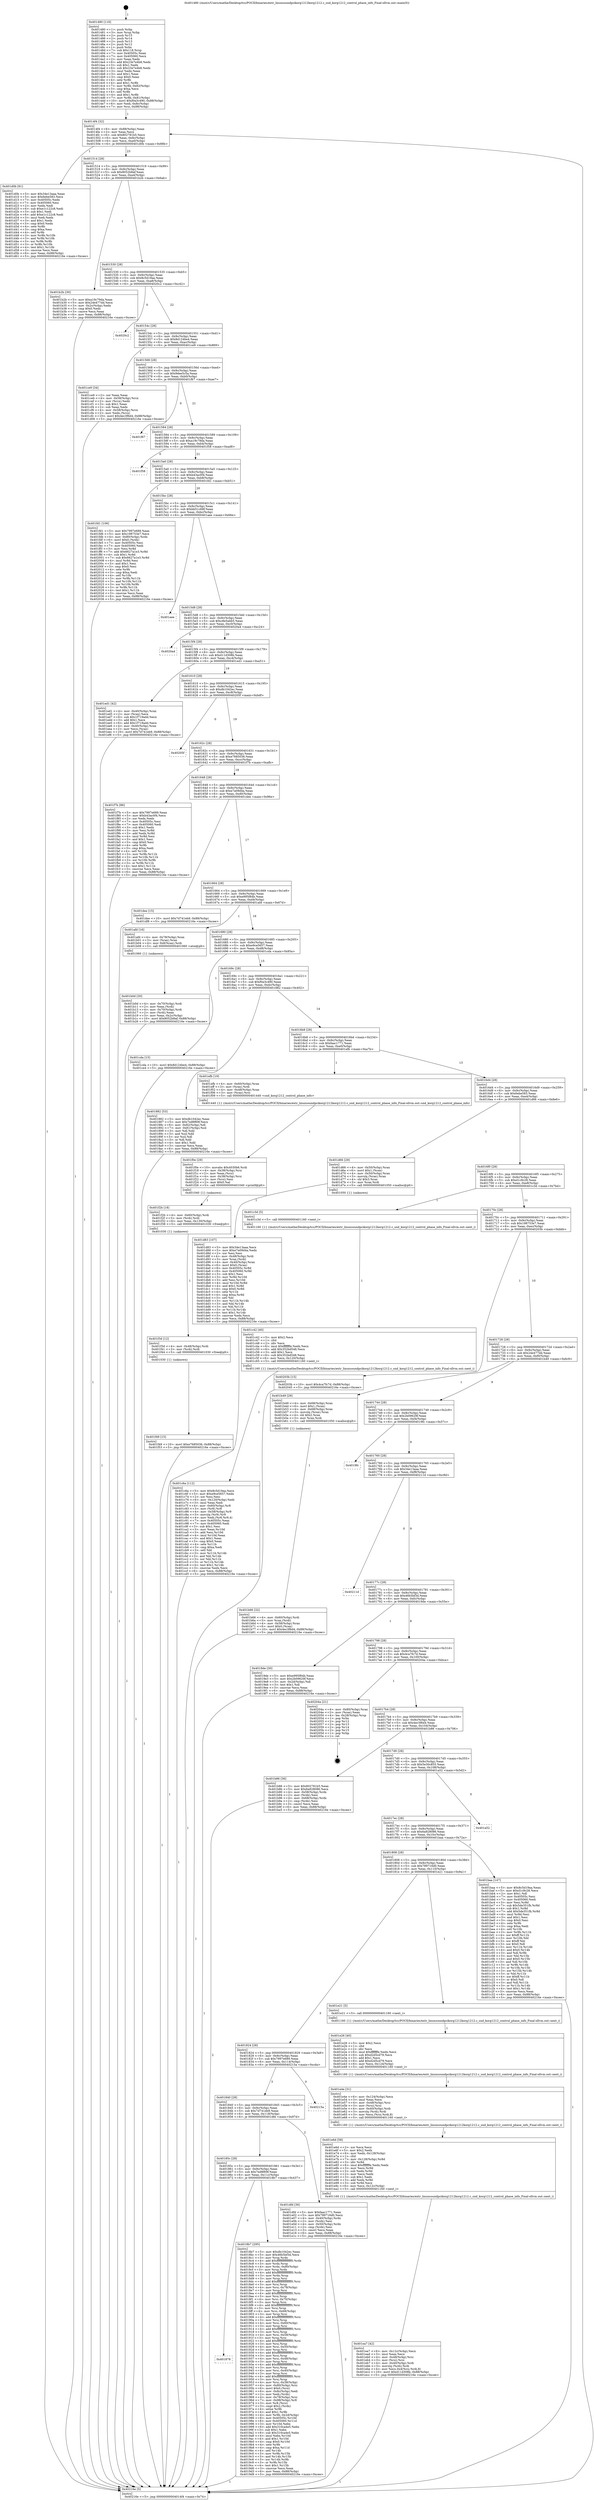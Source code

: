 digraph "0x401480" {
  label = "0x401480 (/mnt/c/Users/mathe/Desktop/tcc/POCII/binaries/extr_linuxsoundpcikorg1212korg1212.c_snd_korg1212_control_phase_info_Final-ollvm.out::main(0))"
  labelloc = "t"
  node[shape=record]

  Entry [label="",width=0.3,height=0.3,shape=circle,fillcolor=black,style=filled]
  "0x4014f4" [label="{
     0x4014f4 [32]\l
     | [instrs]\l
     &nbsp;&nbsp;0x4014f4 \<+6\>: mov -0x88(%rbp),%eax\l
     &nbsp;&nbsp;0x4014fa \<+2\>: mov %eax,%ecx\l
     &nbsp;&nbsp;0x4014fc \<+6\>: sub $0x802781b5,%ecx\l
     &nbsp;&nbsp;0x401502 \<+6\>: mov %eax,-0x9c(%rbp)\l
     &nbsp;&nbsp;0x401508 \<+6\>: mov %ecx,-0xa0(%rbp)\l
     &nbsp;&nbsp;0x40150e \<+6\>: je 0000000000401d0b \<main+0x88b\>\l
  }"]
  "0x401d0b" [label="{
     0x401d0b [91]\l
     | [instrs]\l
     &nbsp;&nbsp;0x401d0b \<+5\>: mov $0x34e13aaa,%eax\l
     &nbsp;&nbsp;0x401d10 \<+5\>: mov $0x6ebe583,%ecx\l
     &nbsp;&nbsp;0x401d15 \<+7\>: mov 0x40505c,%edx\l
     &nbsp;&nbsp;0x401d1c \<+7\>: mov 0x405060,%esi\l
     &nbsp;&nbsp;0x401d23 \<+2\>: mov %edx,%edi\l
     &nbsp;&nbsp;0x401d25 \<+6\>: sub $0xe1c122c8,%edi\l
     &nbsp;&nbsp;0x401d2b \<+3\>: sub $0x1,%edi\l
     &nbsp;&nbsp;0x401d2e \<+6\>: add $0xe1c122c8,%edi\l
     &nbsp;&nbsp;0x401d34 \<+3\>: imul %edi,%edx\l
     &nbsp;&nbsp;0x401d37 \<+3\>: and $0x1,%edx\l
     &nbsp;&nbsp;0x401d3a \<+3\>: cmp $0x0,%edx\l
     &nbsp;&nbsp;0x401d3d \<+4\>: sete %r8b\l
     &nbsp;&nbsp;0x401d41 \<+3\>: cmp $0xa,%esi\l
     &nbsp;&nbsp;0x401d44 \<+4\>: setl %r9b\l
     &nbsp;&nbsp;0x401d48 \<+3\>: mov %r8b,%r10b\l
     &nbsp;&nbsp;0x401d4b \<+3\>: and %r9b,%r10b\l
     &nbsp;&nbsp;0x401d4e \<+3\>: xor %r9b,%r8b\l
     &nbsp;&nbsp;0x401d51 \<+3\>: or %r8b,%r10b\l
     &nbsp;&nbsp;0x401d54 \<+4\>: test $0x1,%r10b\l
     &nbsp;&nbsp;0x401d58 \<+3\>: cmovne %ecx,%eax\l
     &nbsp;&nbsp;0x401d5b \<+6\>: mov %eax,-0x88(%rbp)\l
     &nbsp;&nbsp;0x401d61 \<+5\>: jmp 000000000040216e \<main+0xcee\>\l
  }"]
  "0x401514" [label="{
     0x401514 [28]\l
     | [instrs]\l
     &nbsp;&nbsp;0x401514 \<+5\>: jmp 0000000000401519 \<main+0x99\>\l
     &nbsp;&nbsp;0x401519 \<+6\>: mov -0x9c(%rbp),%eax\l
     &nbsp;&nbsp;0x40151f \<+5\>: sub $0x8052b8af,%eax\l
     &nbsp;&nbsp;0x401524 \<+6\>: mov %eax,-0xa4(%rbp)\l
     &nbsp;&nbsp;0x40152a \<+6\>: je 0000000000401b2b \<main+0x6ab\>\l
  }"]
  Exit [label="",width=0.3,height=0.3,shape=circle,fillcolor=black,style=filled,peripheries=2]
  "0x401b2b" [label="{
     0x401b2b [30]\l
     | [instrs]\l
     &nbsp;&nbsp;0x401b2b \<+5\>: mov $0xa19c79da,%eax\l
     &nbsp;&nbsp;0x401b30 \<+5\>: mov $0x24e477dd,%ecx\l
     &nbsp;&nbsp;0x401b35 \<+3\>: mov -0x2c(%rbp),%edx\l
     &nbsp;&nbsp;0x401b38 \<+3\>: cmp $0x0,%edx\l
     &nbsp;&nbsp;0x401b3b \<+3\>: cmove %ecx,%eax\l
     &nbsp;&nbsp;0x401b3e \<+6\>: mov %eax,-0x88(%rbp)\l
     &nbsp;&nbsp;0x401b44 \<+5\>: jmp 000000000040216e \<main+0xcee\>\l
  }"]
  "0x401530" [label="{
     0x401530 [28]\l
     | [instrs]\l
     &nbsp;&nbsp;0x401530 \<+5\>: jmp 0000000000401535 \<main+0xb5\>\l
     &nbsp;&nbsp;0x401535 \<+6\>: mov -0x9c(%rbp),%eax\l
     &nbsp;&nbsp;0x40153b \<+5\>: sub $0x8c5d19aa,%eax\l
     &nbsp;&nbsp;0x401540 \<+6\>: mov %eax,-0xa8(%rbp)\l
     &nbsp;&nbsp;0x401546 \<+6\>: je 00000000004020c2 \<main+0xc42\>\l
  }"]
  "0x401f49" [label="{
     0x401f49 [15]\l
     | [instrs]\l
     &nbsp;&nbsp;0x401f49 \<+10\>: movl $0xe7685036,-0x88(%rbp)\l
     &nbsp;&nbsp;0x401f53 \<+5\>: jmp 000000000040216e \<main+0xcee\>\l
  }"]
  "0x4020c2" [label="{
     0x4020c2\l
  }", style=dashed]
  "0x40154c" [label="{
     0x40154c [28]\l
     | [instrs]\l
     &nbsp;&nbsp;0x40154c \<+5\>: jmp 0000000000401551 \<main+0xd1\>\l
     &nbsp;&nbsp;0x401551 \<+6\>: mov -0x9c(%rbp),%eax\l
     &nbsp;&nbsp;0x401557 \<+5\>: sub $0x8d124be4,%eax\l
     &nbsp;&nbsp;0x40155c \<+6\>: mov %eax,-0xac(%rbp)\l
     &nbsp;&nbsp;0x401562 \<+6\>: je 0000000000401ce9 \<main+0x869\>\l
  }"]
  "0x401f3d" [label="{
     0x401f3d [12]\l
     | [instrs]\l
     &nbsp;&nbsp;0x401f3d \<+4\>: mov -0x48(%rbp),%rdi\l
     &nbsp;&nbsp;0x401f41 \<+3\>: mov (%rdi),%rdi\l
     &nbsp;&nbsp;0x401f44 \<+5\>: call 0000000000401030 \<free@plt\>\l
     | [calls]\l
     &nbsp;&nbsp;0x401030 \{1\} (unknown)\l
  }"]
  "0x401ce9" [label="{
     0x401ce9 [34]\l
     | [instrs]\l
     &nbsp;&nbsp;0x401ce9 \<+2\>: xor %eax,%eax\l
     &nbsp;&nbsp;0x401ceb \<+4\>: mov -0x58(%rbp),%rcx\l
     &nbsp;&nbsp;0x401cef \<+2\>: mov (%rcx),%edx\l
     &nbsp;&nbsp;0x401cf1 \<+3\>: sub $0x1,%eax\l
     &nbsp;&nbsp;0x401cf4 \<+2\>: sub %eax,%edx\l
     &nbsp;&nbsp;0x401cf6 \<+4\>: mov -0x58(%rbp),%rcx\l
     &nbsp;&nbsp;0x401cfa \<+2\>: mov %edx,(%rcx)\l
     &nbsp;&nbsp;0x401cfc \<+10\>: movl $0x4ec3f6d4,-0x88(%rbp)\l
     &nbsp;&nbsp;0x401d06 \<+5\>: jmp 000000000040216e \<main+0xcee\>\l
  }"]
  "0x401568" [label="{
     0x401568 [28]\l
     | [instrs]\l
     &nbsp;&nbsp;0x401568 \<+5\>: jmp 000000000040156d \<main+0xed\>\l
     &nbsp;&nbsp;0x40156d \<+6\>: mov -0x9c(%rbp),%eax\l
     &nbsp;&nbsp;0x401573 \<+5\>: sub $0x9dee5c5a,%eax\l
     &nbsp;&nbsp;0x401578 \<+6\>: mov %eax,-0xb0(%rbp)\l
     &nbsp;&nbsp;0x40157e \<+6\>: je 0000000000401f67 \<main+0xae7\>\l
  }"]
  "0x401f2b" [label="{
     0x401f2b [18]\l
     | [instrs]\l
     &nbsp;&nbsp;0x401f2b \<+4\>: mov -0x60(%rbp),%rdi\l
     &nbsp;&nbsp;0x401f2f \<+3\>: mov (%rdi),%rdi\l
     &nbsp;&nbsp;0x401f32 \<+6\>: mov %eax,-0x130(%rbp)\l
     &nbsp;&nbsp;0x401f38 \<+5\>: call 0000000000401030 \<free@plt\>\l
     | [calls]\l
     &nbsp;&nbsp;0x401030 \{1\} (unknown)\l
  }"]
  "0x401f67" [label="{
     0x401f67\l
  }", style=dashed]
  "0x401584" [label="{
     0x401584 [28]\l
     | [instrs]\l
     &nbsp;&nbsp;0x401584 \<+5\>: jmp 0000000000401589 \<main+0x109\>\l
     &nbsp;&nbsp;0x401589 \<+6\>: mov -0x9c(%rbp),%eax\l
     &nbsp;&nbsp;0x40158f \<+5\>: sub $0xa19c79da,%eax\l
     &nbsp;&nbsp;0x401594 \<+6\>: mov %eax,-0xb4(%rbp)\l
     &nbsp;&nbsp;0x40159a \<+6\>: je 0000000000401f58 \<main+0xad8\>\l
  }"]
  "0x401f0e" [label="{
     0x401f0e [29]\l
     | [instrs]\l
     &nbsp;&nbsp;0x401f0e \<+10\>: movabs $0x4030b6,%rdi\l
     &nbsp;&nbsp;0x401f18 \<+4\>: mov -0x38(%rbp),%rsi\l
     &nbsp;&nbsp;0x401f1c \<+2\>: mov %eax,(%rsi)\l
     &nbsp;&nbsp;0x401f1e \<+4\>: mov -0x38(%rbp),%rsi\l
     &nbsp;&nbsp;0x401f22 \<+2\>: mov (%rsi),%esi\l
     &nbsp;&nbsp;0x401f24 \<+2\>: mov $0x0,%al\l
     &nbsp;&nbsp;0x401f26 \<+5\>: call 0000000000401040 \<printf@plt\>\l
     | [calls]\l
     &nbsp;&nbsp;0x401040 \{1\} (unknown)\l
  }"]
  "0x401f58" [label="{
     0x401f58\l
  }", style=dashed]
  "0x4015a0" [label="{
     0x4015a0 [28]\l
     | [instrs]\l
     &nbsp;&nbsp;0x4015a0 \<+5\>: jmp 00000000004015a5 \<main+0x125\>\l
     &nbsp;&nbsp;0x4015a5 \<+6\>: mov -0x9c(%rbp),%eax\l
     &nbsp;&nbsp;0x4015ab \<+5\>: sub $0xb43ac0f4,%eax\l
     &nbsp;&nbsp;0x4015b0 \<+6\>: mov %eax,-0xb8(%rbp)\l
     &nbsp;&nbsp;0x4015b6 \<+6\>: je 0000000000401fd1 \<main+0xb51\>\l
  }"]
  "0x401ea7" [label="{
     0x401ea7 [42]\l
     | [instrs]\l
     &nbsp;&nbsp;0x401ea7 \<+6\>: mov -0x12c(%rbp),%ecx\l
     &nbsp;&nbsp;0x401ead \<+3\>: imul %eax,%ecx\l
     &nbsp;&nbsp;0x401eb0 \<+4\>: mov -0x48(%rbp),%rsi\l
     &nbsp;&nbsp;0x401eb4 \<+3\>: mov (%rsi),%rsi\l
     &nbsp;&nbsp;0x401eb7 \<+4\>: mov -0x40(%rbp),%rdi\l
     &nbsp;&nbsp;0x401ebb \<+3\>: movslq (%rdi),%rdi\l
     &nbsp;&nbsp;0x401ebe \<+4\>: mov %ecx,0x4(%rsi,%rdi,8)\l
     &nbsp;&nbsp;0x401ec2 \<+10\>: movl $0xd11d308b,-0x88(%rbp)\l
     &nbsp;&nbsp;0x401ecc \<+5\>: jmp 000000000040216e \<main+0xcee\>\l
  }"]
  "0x401fd1" [label="{
     0x401fd1 [106]\l
     | [instrs]\l
     &nbsp;&nbsp;0x401fd1 \<+5\>: mov $0x7997e689,%eax\l
     &nbsp;&nbsp;0x401fd6 \<+5\>: mov $0x198753e7,%ecx\l
     &nbsp;&nbsp;0x401fdb \<+4\>: mov -0x80(%rbp),%rdx\l
     &nbsp;&nbsp;0x401fdf \<+6\>: movl $0x0,(%rdx)\l
     &nbsp;&nbsp;0x401fe5 \<+7\>: mov 0x40505c,%esi\l
     &nbsp;&nbsp;0x401fec \<+7\>: mov 0x405060,%edi\l
     &nbsp;&nbsp;0x401ff3 \<+3\>: mov %esi,%r8d\l
     &nbsp;&nbsp;0x401ff6 \<+7\>: add $0x6627a1e3,%r8d\l
     &nbsp;&nbsp;0x401ffd \<+4\>: sub $0x1,%r8d\l
     &nbsp;&nbsp;0x402001 \<+7\>: sub $0x6627a1e3,%r8d\l
     &nbsp;&nbsp;0x402008 \<+4\>: imul %r8d,%esi\l
     &nbsp;&nbsp;0x40200c \<+3\>: and $0x1,%esi\l
     &nbsp;&nbsp;0x40200f \<+3\>: cmp $0x0,%esi\l
     &nbsp;&nbsp;0x402012 \<+4\>: sete %r9b\l
     &nbsp;&nbsp;0x402016 \<+3\>: cmp $0xa,%edi\l
     &nbsp;&nbsp;0x402019 \<+4\>: setl %r10b\l
     &nbsp;&nbsp;0x40201d \<+3\>: mov %r9b,%r11b\l
     &nbsp;&nbsp;0x402020 \<+3\>: and %r10b,%r11b\l
     &nbsp;&nbsp;0x402023 \<+3\>: xor %r10b,%r9b\l
     &nbsp;&nbsp;0x402026 \<+3\>: or %r9b,%r11b\l
     &nbsp;&nbsp;0x402029 \<+4\>: test $0x1,%r11b\l
     &nbsp;&nbsp;0x40202d \<+3\>: cmovne %ecx,%eax\l
     &nbsp;&nbsp;0x402030 \<+6\>: mov %eax,-0x88(%rbp)\l
     &nbsp;&nbsp;0x402036 \<+5\>: jmp 000000000040216e \<main+0xcee\>\l
  }"]
  "0x4015bc" [label="{
     0x4015bc [28]\l
     | [instrs]\l
     &nbsp;&nbsp;0x4015bc \<+5\>: jmp 00000000004015c1 \<main+0x141\>\l
     &nbsp;&nbsp;0x4015c1 \<+6\>: mov -0x9c(%rbp),%eax\l
     &nbsp;&nbsp;0x4015c7 \<+5\>: sub $0xbb51c68f,%eax\l
     &nbsp;&nbsp;0x4015cc \<+6\>: mov %eax,-0xbc(%rbp)\l
     &nbsp;&nbsp;0x4015d2 \<+6\>: je 0000000000401aee \<main+0x66e\>\l
  }"]
  "0x401e6d" [label="{
     0x401e6d [58]\l
     | [instrs]\l
     &nbsp;&nbsp;0x401e6d \<+2\>: xor %ecx,%ecx\l
     &nbsp;&nbsp;0x401e6f \<+5\>: mov $0x2,%edx\l
     &nbsp;&nbsp;0x401e74 \<+6\>: mov %edx,-0x128(%rbp)\l
     &nbsp;&nbsp;0x401e7a \<+1\>: cltd\l
     &nbsp;&nbsp;0x401e7b \<+7\>: mov -0x128(%rbp),%r8d\l
     &nbsp;&nbsp;0x401e82 \<+3\>: idiv %r8d\l
     &nbsp;&nbsp;0x401e85 \<+6\>: imul $0xfffffffe,%edx,%edx\l
     &nbsp;&nbsp;0x401e8b \<+3\>: mov %ecx,%r9d\l
     &nbsp;&nbsp;0x401e8e \<+3\>: sub %edx,%r9d\l
     &nbsp;&nbsp;0x401e91 \<+2\>: mov %ecx,%edx\l
     &nbsp;&nbsp;0x401e93 \<+3\>: sub $0x1,%edx\l
     &nbsp;&nbsp;0x401e96 \<+3\>: add %edx,%r9d\l
     &nbsp;&nbsp;0x401e99 \<+3\>: sub %r9d,%ecx\l
     &nbsp;&nbsp;0x401e9c \<+6\>: mov %ecx,-0x12c(%rbp)\l
     &nbsp;&nbsp;0x401ea2 \<+5\>: call 0000000000401160 \<next_i\>\l
     | [calls]\l
     &nbsp;&nbsp;0x401160 \{1\} (/mnt/c/Users/mathe/Desktop/tcc/POCII/binaries/extr_linuxsoundpcikorg1212korg1212.c_snd_korg1212_control_phase_info_Final-ollvm.out::next_i)\l
  }"]
  "0x401aee" [label="{
     0x401aee\l
  }", style=dashed]
  "0x4015d8" [label="{
     0x4015d8 [28]\l
     | [instrs]\l
     &nbsp;&nbsp;0x4015d8 \<+5\>: jmp 00000000004015dd \<main+0x15d\>\l
     &nbsp;&nbsp;0x4015dd \<+6\>: mov -0x9c(%rbp),%eax\l
     &nbsp;&nbsp;0x4015e3 \<+5\>: sub $0xc8e5abb5,%eax\l
     &nbsp;&nbsp;0x4015e8 \<+6\>: mov %eax,-0xc0(%rbp)\l
     &nbsp;&nbsp;0x4015ee \<+6\>: je 00000000004020a4 \<main+0xc24\>\l
  }"]
  "0x401e4e" [label="{
     0x401e4e [31]\l
     | [instrs]\l
     &nbsp;&nbsp;0x401e4e \<+6\>: mov -0x124(%rbp),%ecx\l
     &nbsp;&nbsp;0x401e54 \<+3\>: imul %eax,%ecx\l
     &nbsp;&nbsp;0x401e57 \<+4\>: mov -0x48(%rbp),%rsi\l
     &nbsp;&nbsp;0x401e5b \<+3\>: mov (%rsi),%rsi\l
     &nbsp;&nbsp;0x401e5e \<+4\>: mov -0x40(%rbp),%rdi\l
     &nbsp;&nbsp;0x401e62 \<+3\>: movslq (%rdi),%rdi\l
     &nbsp;&nbsp;0x401e65 \<+3\>: mov %ecx,(%rsi,%rdi,8)\l
     &nbsp;&nbsp;0x401e68 \<+5\>: call 0000000000401160 \<next_i\>\l
     | [calls]\l
     &nbsp;&nbsp;0x401160 \{1\} (/mnt/c/Users/mathe/Desktop/tcc/POCII/binaries/extr_linuxsoundpcikorg1212korg1212.c_snd_korg1212_control_phase_info_Final-ollvm.out::next_i)\l
  }"]
  "0x4020a4" [label="{
     0x4020a4\l
  }", style=dashed]
  "0x4015f4" [label="{
     0x4015f4 [28]\l
     | [instrs]\l
     &nbsp;&nbsp;0x4015f4 \<+5\>: jmp 00000000004015f9 \<main+0x179\>\l
     &nbsp;&nbsp;0x4015f9 \<+6\>: mov -0x9c(%rbp),%eax\l
     &nbsp;&nbsp;0x4015ff \<+5\>: sub $0xd11d308b,%eax\l
     &nbsp;&nbsp;0x401604 \<+6\>: mov %eax,-0xc4(%rbp)\l
     &nbsp;&nbsp;0x40160a \<+6\>: je 0000000000401ed1 \<main+0xa51\>\l
  }"]
  "0x401e26" [label="{
     0x401e26 [40]\l
     | [instrs]\l
     &nbsp;&nbsp;0x401e26 \<+5\>: mov $0x2,%ecx\l
     &nbsp;&nbsp;0x401e2b \<+1\>: cltd\l
     &nbsp;&nbsp;0x401e2c \<+2\>: idiv %ecx\l
     &nbsp;&nbsp;0x401e2e \<+6\>: imul $0xfffffffe,%edx,%ecx\l
     &nbsp;&nbsp;0x401e34 \<+6\>: sub $0xd2d5cd79,%ecx\l
     &nbsp;&nbsp;0x401e3a \<+3\>: add $0x1,%ecx\l
     &nbsp;&nbsp;0x401e3d \<+6\>: add $0xd2d5cd79,%ecx\l
     &nbsp;&nbsp;0x401e43 \<+6\>: mov %ecx,-0x124(%rbp)\l
     &nbsp;&nbsp;0x401e49 \<+5\>: call 0000000000401160 \<next_i\>\l
     | [calls]\l
     &nbsp;&nbsp;0x401160 \{1\} (/mnt/c/Users/mathe/Desktop/tcc/POCII/binaries/extr_linuxsoundpcikorg1212korg1212.c_snd_korg1212_control_phase_info_Final-ollvm.out::next_i)\l
  }"]
  "0x401ed1" [label="{
     0x401ed1 [42]\l
     | [instrs]\l
     &nbsp;&nbsp;0x401ed1 \<+4\>: mov -0x40(%rbp),%rax\l
     &nbsp;&nbsp;0x401ed5 \<+2\>: mov (%rax),%ecx\l
     &nbsp;&nbsp;0x401ed7 \<+6\>: sub $0x1f719add,%ecx\l
     &nbsp;&nbsp;0x401edd \<+3\>: add $0x1,%ecx\l
     &nbsp;&nbsp;0x401ee0 \<+6\>: add $0x1f719add,%ecx\l
     &nbsp;&nbsp;0x401ee6 \<+4\>: mov -0x40(%rbp),%rax\l
     &nbsp;&nbsp;0x401eea \<+2\>: mov %ecx,(%rax)\l
     &nbsp;&nbsp;0x401eec \<+10\>: movl $0x7d741eb9,-0x88(%rbp)\l
     &nbsp;&nbsp;0x401ef6 \<+5\>: jmp 000000000040216e \<main+0xcee\>\l
  }"]
  "0x401610" [label="{
     0x401610 [28]\l
     | [instrs]\l
     &nbsp;&nbsp;0x401610 \<+5\>: jmp 0000000000401615 \<main+0x195\>\l
     &nbsp;&nbsp;0x401615 \<+6\>: mov -0x9c(%rbp),%eax\l
     &nbsp;&nbsp;0x40161b \<+5\>: sub $0xdb1042ec,%eax\l
     &nbsp;&nbsp;0x401620 \<+6\>: mov %eax,-0xc8(%rbp)\l
     &nbsp;&nbsp;0x401626 \<+6\>: je 000000000040205f \<main+0xbdf\>\l
  }"]
  "0x401d83" [label="{
     0x401d83 [107]\l
     | [instrs]\l
     &nbsp;&nbsp;0x401d83 \<+5\>: mov $0x34e13aaa,%ecx\l
     &nbsp;&nbsp;0x401d88 \<+5\>: mov $0xe7a09d4a,%edx\l
     &nbsp;&nbsp;0x401d8d \<+2\>: xor %esi,%esi\l
     &nbsp;&nbsp;0x401d8f \<+4\>: mov -0x48(%rbp),%rdi\l
     &nbsp;&nbsp;0x401d93 \<+3\>: mov %rax,(%rdi)\l
     &nbsp;&nbsp;0x401d96 \<+4\>: mov -0x40(%rbp),%rax\l
     &nbsp;&nbsp;0x401d9a \<+6\>: movl $0x0,(%rax)\l
     &nbsp;&nbsp;0x401da0 \<+8\>: mov 0x40505c,%r8d\l
     &nbsp;&nbsp;0x401da8 \<+8\>: mov 0x405060,%r9d\l
     &nbsp;&nbsp;0x401db0 \<+3\>: sub $0x1,%esi\l
     &nbsp;&nbsp;0x401db3 \<+3\>: mov %r8d,%r10d\l
     &nbsp;&nbsp;0x401db6 \<+3\>: add %esi,%r10d\l
     &nbsp;&nbsp;0x401db9 \<+4\>: imul %r10d,%r8d\l
     &nbsp;&nbsp;0x401dbd \<+4\>: and $0x1,%r8d\l
     &nbsp;&nbsp;0x401dc1 \<+4\>: cmp $0x0,%r8d\l
     &nbsp;&nbsp;0x401dc5 \<+4\>: sete %r11b\l
     &nbsp;&nbsp;0x401dc9 \<+4\>: cmp $0xa,%r9d\l
     &nbsp;&nbsp;0x401dcd \<+3\>: setl %bl\l
     &nbsp;&nbsp;0x401dd0 \<+3\>: mov %r11b,%r14b\l
     &nbsp;&nbsp;0x401dd3 \<+3\>: and %bl,%r14b\l
     &nbsp;&nbsp;0x401dd6 \<+3\>: xor %bl,%r11b\l
     &nbsp;&nbsp;0x401dd9 \<+3\>: or %r11b,%r14b\l
     &nbsp;&nbsp;0x401ddc \<+4\>: test $0x1,%r14b\l
     &nbsp;&nbsp;0x401de0 \<+3\>: cmovne %edx,%ecx\l
     &nbsp;&nbsp;0x401de3 \<+6\>: mov %ecx,-0x88(%rbp)\l
     &nbsp;&nbsp;0x401de9 \<+5\>: jmp 000000000040216e \<main+0xcee\>\l
  }"]
  "0x40205f" [label="{
     0x40205f\l
  }", style=dashed]
  "0x40162c" [label="{
     0x40162c [28]\l
     | [instrs]\l
     &nbsp;&nbsp;0x40162c \<+5\>: jmp 0000000000401631 \<main+0x1b1\>\l
     &nbsp;&nbsp;0x401631 \<+6\>: mov -0x9c(%rbp),%eax\l
     &nbsp;&nbsp;0x401637 \<+5\>: sub $0xe7685036,%eax\l
     &nbsp;&nbsp;0x40163c \<+6\>: mov %eax,-0xcc(%rbp)\l
     &nbsp;&nbsp;0x401642 \<+6\>: je 0000000000401f7b \<main+0xafb\>\l
  }"]
  "0x401c6a" [label="{
     0x401c6a [112]\l
     | [instrs]\l
     &nbsp;&nbsp;0x401c6a \<+5\>: mov $0x8c5d19aa,%ecx\l
     &nbsp;&nbsp;0x401c6f \<+5\>: mov $0xe9ce5657,%edx\l
     &nbsp;&nbsp;0x401c74 \<+2\>: xor %esi,%esi\l
     &nbsp;&nbsp;0x401c76 \<+6\>: mov -0x120(%rbp),%edi\l
     &nbsp;&nbsp;0x401c7c \<+3\>: imul %eax,%edi\l
     &nbsp;&nbsp;0x401c7f \<+4\>: mov -0x60(%rbp),%r8\l
     &nbsp;&nbsp;0x401c83 \<+3\>: mov (%r8),%r8\l
     &nbsp;&nbsp;0x401c86 \<+4\>: mov -0x58(%rbp),%r9\l
     &nbsp;&nbsp;0x401c8a \<+3\>: movslq (%r9),%r9\l
     &nbsp;&nbsp;0x401c8d \<+4\>: mov %edi,(%r8,%r9,4)\l
     &nbsp;&nbsp;0x401c91 \<+7\>: mov 0x40505c,%eax\l
     &nbsp;&nbsp;0x401c98 \<+7\>: mov 0x405060,%edi\l
     &nbsp;&nbsp;0x401c9f \<+3\>: sub $0x1,%esi\l
     &nbsp;&nbsp;0x401ca2 \<+3\>: mov %eax,%r10d\l
     &nbsp;&nbsp;0x401ca5 \<+3\>: add %esi,%r10d\l
     &nbsp;&nbsp;0x401ca8 \<+4\>: imul %r10d,%eax\l
     &nbsp;&nbsp;0x401cac \<+3\>: and $0x1,%eax\l
     &nbsp;&nbsp;0x401caf \<+3\>: cmp $0x0,%eax\l
     &nbsp;&nbsp;0x401cb2 \<+4\>: sete %r11b\l
     &nbsp;&nbsp;0x401cb6 \<+3\>: cmp $0xa,%edi\l
     &nbsp;&nbsp;0x401cb9 \<+3\>: setl %bl\l
     &nbsp;&nbsp;0x401cbc \<+3\>: mov %r11b,%r14b\l
     &nbsp;&nbsp;0x401cbf \<+3\>: and %bl,%r14b\l
     &nbsp;&nbsp;0x401cc2 \<+3\>: xor %bl,%r11b\l
     &nbsp;&nbsp;0x401cc5 \<+3\>: or %r11b,%r14b\l
     &nbsp;&nbsp;0x401cc8 \<+4\>: test $0x1,%r14b\l
     &nbsp;&nbsp;0x401ccc \<+3\>: cmovne %edx,%ecx\l
     &nbsp;&nbsp;0x401ccf \<+6\>: mov %ecx,-0x88(%rbp)\l
     &nbsp;&nbsp;0x401cd5 \<+5\>: jmp 000000000040216e \<main+0xcee\>\l
  }"]
  "0x401f7b" [label="{
     0x401f7b [86]\l
     | [instrs]\l
     &nbsp;&nbsp;0x401f7b \<+5\>: mov $0x7997e689,%eax\l
     &nbsp;&nbsp;0x401f80 \<+5\>: mov $0xb43ac0f4,%ecx\l
     &nbsp;&nbsp;0x401f85 \<+2\>: xor %edx,%edx\l
     &nbsp;&nbsp;0x401f87 \<+7\>: mov 0x40505c,%esi\l
     &nbsp;&nbsp;0x401f8e \<+7\>: mov 0x405060,%edi\l
     &nbsp;&nbsp;0x401f95 \<+3\>: sub $0x1,%edx\l
     &nbsp;&nbsp;0x401f98 \<+3\>: mov %esi,%r8d\l
     &nbsp;&nbsp;0x401f9b \<+3\>: add %edx,%r8d\l
     &nbsp;&nbsp;0x401f9e \<+4\>: imul %r8d,%esi\l
     &nbsp;&nbsp;0x401fa2 \<+3\>: and $0x1,%esi\l
     &nbsp;&nbsp;0x401fa5 \<+3\>: cmp $0x0,%esi\l
     &nbsp;&nbsp;0x401fa8 \<+4\>: sete %r9b\l
     &nbsp;&nbsp;0x401fac \<+3\>: cmp $0xa,%edi\l
     &nbsp;&nbsp;0x401faf \<+4\>: setl %r10b\l
     &nbsp;&nbsp;0x401fb3 \<+3\>: mov %r9b,%r11b\l
     &nbsp;&nbsp;0x401fb6 \<+3\>: and %r10b,%r11b\l
     &nbsp;&nbsp;0x401fb9 \<+3\>: xor %r10b,%r9b\l
     &nbsp;&nbsp;0x401fbc \<+3\>: or %r9b,%r11b\l
     &nbsp;&nbsp;0x401fbf \<+4\>: test $0x1,%r11b\l
     &nbsp;&nbsp;0x401fc3 \<+3\>: cmovne %ecx,%eax\l
     &nbsp;&nbsp;0x401fc6 \<+6\>: mov %eax,-0x88(%rbp)\l
     &nbsp;&nbsp;0x401fcc \<+5\>: jmp 000000000040216e \<main+0xcee\>\l
  }"]
  "0x401648" [label="{
     0x401648 [28]\l
     | [instrs]\l
     &nbsp;&nbsp;0x401648 \<+5\>: jmp 000000000040164d \<main+0x1cd\>\l
     &nbsp;&nbsp;0x40164d \<+6\>: mov -0x9c(%rbp),%eax\l
     &nbsp;&nbsp;0x401653 \<+5\>: sub $0xe7a09d4a,%eax\l
     &nbsp;&nbsp;0x401658 \<+6\>: mov %eax,-0xd0(%rbp)\l
     &nbsp;&nbsp;0x40165e \<+6\>: je 0000000000401dee \<main+0x96e\>\l
  }"]
  "0x401c42" [label="{
     0x401c42 [40]\l
     | [instrs]\l
     &nbsp;&nbsp;0x401c42 \<+5\>: mov $0x2,%ecx\l
     &nbsp;&nbsp;0x401c47 \<+1\>: cltd\l
     &nbsp;&nbsp;0x401c48 \<+2\>: idiv %ecx\l
     &nbsp;&nbsp;0x401c4a \<+6\>: imul $0xfffffffe,%edx,%ecx\l
     &nbsp;&nbsp;0x401c50 \<+6\>: add $0x352bd548,%ecx\l
     &nbsp;&nbsp;0x401c56 \<+3\>: add $0x1,%ecx\l
     &nbsp;&nbsp;0x401c59 \<+6\>: sub $0x352bd548,%ecx\l
     &nbsp;&nbsp;0x401c5f \<+6\>: mov %ecx,-0x120(%rbp)\l
     &nbsp;&nbsp;0x401c65 \<+5\>: call 0000000000401160 \<next_i\>\l
     | [calls]\l
     &nbsp;&nbsp;0x401160 \{1\} (/mnt/c/Users/mathe/Desktop/tcc/POCII/binaries/extr_linuxsoundpcikorg1212korg1212.c_snd_korg1212_control_phase_info_Final-ollvm.out::next_i)\l
  }"]
  "0x401dee" [label="{
     0x401dee [15]\l
     | [instrs]\l
     &nbsp;&nbsp;0x401dee \<+10\>: movl $0x7d741eb9,-0x88(%rbp)\l
     &nbsp;&nbsp;0x401df8 \<+5\>: jmp 000000000040216e \<main+0xcee\>\l
  }"]
  "0x401664" [label="{
     0x401664 [28]\l
     | [instrs]\l
     &nbsp;&nbsp;0x401664 \<+5\>: jmp 0000000000401669 \<main+0x1e9\>\l
     &nbsp;&nbsp;0x401669 \<+6\>: mov -0x9c(%rbp),%eax\l
     &nbsp;&nbsp;0x40166f \<+5\>: sub $0xe995f84b,%eax\l
     &nbsp;&nbsp;0x401674 \<+6\>: mov %eax,-0xd4(%rbp)\l
     &nbsp;&nbsp;0x40167a \<+6\>: je 0000000000401afd \<main+0x67d\>\l
  }"]
  "0x401b66" [label="{
     0x401b66 [32]\l
     | [instrs]\l
     &nbsp;&nbsp;0x401b66 \<+4\>: mov -0x60(%rbp),%rdi\l
     &nbsp;&nbsp;0x401b6a \<+3\>: mov %rax,(%rdi)\l
     &nbsp;&nbsp;0x401b6d \<+4\>: mov -0x58(%rbp),%rax\l
     &nbsp;&nbsp;0x401b71 \<+6\>: movl $0x0,(%rax)\l
     &nbsp;&nbsp;0x401b77 \<+10\>: movl $0x4ec3f6d4,-0x88(%rbp)\l
     &nbsp;&nbsp;0x401b81 \<+5\>: jmp 000000000040216e \<main+0xcee\>\l
  }"]
  "0x401afd" [label="{
     0x401afd [16]\l
     | [instrs]\l
     &nbsp;&nbsp;0x401afd \<+4\>: mov -0x78(%rbp),%rax\l
     &nbsp;&nbsp;0x401b01 \<+3\>: mov (%rax),%rax\l
     &nbsp;&nbsp;0x401b04 \<+4\>: mov 0x8(%rax),%rdi\l
     &nbsp;&nbsp;0x401b08 \<+5\>: call 0000000000401060 \<atoi@plt\>\l
     | [calls]\l
     &nbsp;&nbsp;0x401060 \{1\} (unknown)\l
  }"]
  "0x401680" [label="{
     0x401680 [28]\l
     | [instrs]\l
     &nbsp;&nbsp;0x401680 \<+5\>: jmp 0000000000401685 \<main+0x205\>\l
     &nbsp;&nbsp;0x401685 \<+6\>: mov -0x9c(%rbp),%eax\l
     &nbsp;&nbsp;0x40168b \<+5\>: sub $0xe9ce5657,%eax\l
     &nbsp;&nbsp;0x401690 \<+6\>: mov %eax,-0xd8(%rbp)\l
     &nbsp;&nbsp;0x401696 \<+6\>: je 0000000000401cda \<main+0x85a\>\l
  }"]
  "0x401b0d" [label="{
     0x401b0d [30]\l
     | [instrs]\l
     &nbsp;&nbsp;0x401b0d \<+4\>: mov -0x70(%rbp),%rdi\l
     &nbsp;&nbsp;0x401b11 \<+2\>: mov %eax,(%rdi)\l
     &nbsp;&nbsp;0x401b13 \<+4\>: mov -0x70(%rbp),%rdi\l
     &nbsp;&nbsp;0x401b17 \<+2\>: mov (%rdi),%eax\l
     &nbsp;&nbsp;0x401b19 \<+3\>: mov %eax,-0x2c(%rbp)\l
     &nbsp;&nbsp;0x401b1c \<+10\>: movl $0x8052b8af,-0x88(%rbp)\l
     &nbsp;&nbsp;0x401b26 \<+5\>: jmp 000000000040216e \<main+0xcee\>\l
  }"]
  "0x401cda" [label="{
     0x401cda [15]\l
     | [instrs]\l
     &nbsp;&nbsp;0x401cda \<+10\>: movl $0x8d124be4,-0x88(%rbp)\l
     &nbsp;&nbsp;0x401ce4 \<+5\>: jmp 000000000040216e \<main+0xcee\>\l
  }"]
  "0x40169c" [label="{
     0x40169c [28]\l
     | [instrs]\l
     &nbsp;&nbsp;0x40169c \<+5\>: jmp 00000000004016a1 \<main+0x221\>\l
     &nbsp;&nbsp;0x4016a1 \<+6\>: mov -0x9c(%rbp),%eax\l
     &nbsp;&nbsp;0x4016a7 \<+5\>: sub $0xf0a3c490,%eax\l
     &nbsp;&nbsp;0x4016ac \<+6\>: mov %eax,-0xdc(%rbp)\l
     &nbsp;&nbsp;0x4016b2 \<+6\>: je 0000000000401882 \<main+0x402\>\l
  }"]
  "0x401878" [label="{
     0x401878\l
  }", style=dashed]
  "0x401882" [label="{
     0x401882 [53]\l
     | [instrs]\l
     &nbsp;&nbsp;0x401882 \<+5\>: mov $0xdb1042ec,%eax\l
     &nbsp;&nbsp;0x401887 \<+5\>: mov $0x7ed8f69f,%ecx\l
     &nbsp;&nbsp;0x40188c \<+6\>: mov -0x82(%rbp),%dl\l
     &nbsp;&nbsp;0x401892 \<+7\>: mov -0x81(%rbp),%sil\l
     &nbsp;&nbsp;0x401899 \<+3\>: mov %dl,%dil\l
     &nbsp;&nbsp;0x40189c \<+3\>: and %sil,%dil\l
     &nbsp;&nbsp;0x40189f \<+3\>: xor %sil,%dl\l
     &nbsp;&nbsp;0x4018a2 \<+3\>: or %dl,%dil\l
     &nbsp;&nbsp;0x4018a5 \<+4\>: test $0x1,%dil\l
     &nbsp;&nbsp;0x4018a9 \<+3\>: cmovne %ecx,%eax\l
     &nbsp;&nbsp;0x4018ac \<+6\>: mov %eax,-0x88(%rbp)\l
     &nbsp;&nbsp;0x4018b2 \<+5\>: jmp 000000000040216e \<main+0xcee\>\l
  }"]
  "0x4016b8" [label="{
     0x4016b8 [28]\l
     | [instrs]\l
     &nbsp;&nbsp;0x4016b8 \<+5\>: jmp 00000000004016bd \<main+0x23d\>\l
     &nbsp;&nbsp;0x4016bd \<+6\>: mov -0x9c(%rbp),%eax\l
     &nbsp;&nbsp;0x4016c3 \<+5\>: sub $0xfaac1771,%eax\l
     &nbsp;&nbsp;0x4016c8 \<+6\>: mov %eax,-0xe0(%rbp)\l
     &nbsp;&nbsp;0x4016ce \<+6\>: je 0000000000401efb \<main+0xa7b\>\l
  }"]
  "0x40216e" [label="{
     0x40216e [5]\l
     | [instrs]\l
     &nbsp;&nbsp;0x40216e \<+5\>: jmp 00000000004014f4 \<main+0x74\>\l
  }"]
  "0x401480" [label="{
     0x401480 [116]\l
     | [instrs]\l
     &nbsp;&nbsp;0x401480 \<+1\>: push %rbp\l
     &nbsp;&nbsp;0x401481 \<+3\>: mov %rsp,%rbp\l
     &nbsp;&nbsp;0x401484 \<+2\>: push %r15\l
     &nbsp;&nbsp;0x401486 \<+2\>: push %r14\l
     &nbsp;&nbsp;0x401488 \<+2\>: push %r13\l
     &nbsp;&nbsp;0x40148a \<+2\>: push %r12\l
     &nbsp;&nbsp;0x40148c \<+1\>: push %rbx\l
     &nbsp;&nbsp;0x40148d \<+7\>: sub $0x118,%rsp\l
     &nbsp;&nbsp;0x401494 \<+7\>: mov 0x40505c,%eax\l
     &nbsp;&nbsp;0x40149b \<+7\>: mov 0x405060,%ecx\l
     &nbsp;&nbsp;0x4014a2 \<+2\>: mov %eax,%edx\l
     &nbsp;&nbsp;0x4014a4 \<+6\>: add $0x23e7e4b8,%edx\l
     &nbsp;&nbsp;0x4014aa \<+3\>: sub $0x1,%edx\l
     &nbsp;&nbsp;0x4014ad \<+6\>: sub $0x23e7e4b8,%edx\l
     &nbsp;&nbsp;0x4014b3 \<+3\>: imul %edx,%eax\l
     &nbsp;&nbsp;0x4014b6 \<+3\>: and $0x1,%eax\l
     &nbsp;&nbsp;0x4014b9 \<+3\>: cmp $0x0,%eax\l
     &nbsp;&nbsp;0x4014bc \<+4\>: sete %r8b\l
     &nbsp;&nbsp;0x4014c0 \<+4\>: and $0x1,%r8b\l
     &nbsp;&nbsp;0x4014c4 \<+7\>: mov %r8b,-0x82(%rbp)\l
     &nbsp;&nbsp;0x4014cb \<+3\>: cmp $0xa,%ecx\l
     &nbsp;&nbsp;0x4014ce \<+4\>: setl %r8b\l
     &nbsp;&nbsp;0x4014d2 \<+4\>: and $0x1,%r8b\l
     &nbsp;&nbsp;0x4014d6 \<+7\>: mov %r8b,-0x81(%rbp)\l
     &nbsp;&nbsp;0x4014dd \<+10\>: movl $0xf0a3c490,-0x88(%rbp)\l
     &nbsp;&nbsp;0x4014e7 \<+6\>: mov %edi,-0x8c(%rbp)\l
     &nbsp;&nbsp;0x4014ed \<+7\>: mov %rsi,-0x98(%rbp)\l
  }"]
  "0x4018b7" [label="{
     0x4018b7 [295]\l
     | [instrs]\l
     &nbsp;&nbsp;0x4018b7 \<+5\>: mov $0xdb1042ec,%eax\l
     &nbsp;&nbsp;0x4018bc \<+5\>: mov $0x46b5bf3d,%ecx\l
     &nbsp;&nbsp;0x4018c1 \<+3\>: mov %rsp,%rdx\l
     &nbsp;&nbsp;0x4018c4 \<+4\>: add $0xfffffffffffffff0,%rdx\l
     &nbsp;&nbsp;0x4018c8 \<+3\>: mov %rdx,%rsp\l
     &nbsp;&nbsp;0x4018cb \<+4\>: mov %rdx,-0x80(%rbp)\l
     &nbsp;&nbsp;0x4018cf \<+3\>: mov %rsp,%rdx\l
     &nbsp;&nbsp;0x4018d2 \<+4\>: add $0xfffffffffffffff0,%rdx\l
     &nbsp;&nbsp;0x4018d6 \<+3\>: mov %rdx,%rsp\l
     &nbsp;&nbsp;0x4018d9 \<+3\>: mov %rsp,%rsi\l
     &nbsp;&nbsp;0x4018dc \<+4\>: add $0xfffffffffffffff0,%rsi\l
     &nbsp;&nbsp;0x4018e0 \<+3\>: mov %rsi,%rsp\l
     &nbsp;&nbsp;0x4018e3 \<+4\>: mov %rsi,-0x78(%rbp)\l
     &nbsp;&nbsp;0x4018e7 \<+3\>: mov %rsp,%rsi\l
     &nbsp;&nbsp;0x4018ea \<+4\>: add $0xfffffffffffffff0,%rsi\l
     &nbsp;&nbsp;0x4018ee \<+3\>: mov %rsi,%rsp\l
     &nbsp;&nbsp;0x4018f1 \<+4\>: mov %rsi,-0x70(%rbp)\l
     &nbsp;&nbsp;0x4018f5 \<+3\>: mov %rsp,%rsi\l
     &nbsp;&nbsp;0x4018f8 \<+4\>: add $0xfffffffffffffff0,%rsi\l
     &nbsp;&nbsp;0x4018fc \<+3\>: mov %rsi,%rsp\l
     &nbsp;&nbsp;0x4018ff \<+4\>: mov %rsi,-0x68(%rbp)\l
     &nbsp;&nbsp;0x401903 \<+3\>: mov %rsp,%rsi\l
     &nbsp;&nbsp;0x401906 \<+4\>: add $0xfffffffffffffff0,%rsi\l
     &nbsp;&nbsp;0x40190a \<+3\>: mov %rsi,%rsp\l
     &nbsp;&nbsp;0x40190d \<+4\>: mov %rsi,-0x60(%rbp)\l
     &nbsp;&nbsp;0x401911 \<+3\>: mov %rsp,%rsi\l
     &nbsp;&nbsp;0x401914 \<+4\>: add $0xfffffffffffffff0,%rsi\l
     &nbsp;&nbsp;0x401918 \<+3\>: mov %rsi,%rsp\l
     &nbsp;&nbsp;0x40191b \<+4\>: mov %rsi,-0x58(%rbp)\l
     &nbsp;&nbsp;0x40191f \<+3\>: mov %rsp,%rsi\l
     &nbsp;&nbsp;0x401922 \<+4\>: add $0xfffffffffffffff0,%rsi\l
     &nbsp;&nbsp;0x401926 \<+3\>: mov %rsi,%rsp\l
     &nbsp;&nbsp;0x401929 \<+4\>: mov %rsi,-0x50(%rbp)\l
     &nbsp;&nbsp;0x40192d \<+3\>: mov %rsp,%rsi\l
     &nbsp;&nbsp;0x401930 \<+4\>: add $0xfffffffffffffff0,%rsi\l
     &nbsp;&nbsp;0x401934 \<+3\>: mov %rsi,%rsp\l
     &nbsp;&nbsp;0x401937 \<+4\>: mov %rsi,-0x48(%rbp)\l
     &nbsp;&nbsp;0x40193b \<+3\>: mov %rsp,%rsi\l
     &nbsp;&nbsp;0x40193e \<+4\>: add $0xfffffffffffffff0,%rsi\l
     &nbsp;&nbsp;0x401942 \<+3\>: mov %rsi,%rsp\l
     &nbsp;&nbsp;0x401945 \<+4\>: mov %rsi,-0x40(%rbp)\l
     &nbsp;&nbsp;0x401949 \<+3\>: mov %rsp,%rsi\l
     &nbsp;&nbsp;0x40194c \<+4\>: add $0xfffffffffffffff0,%rsi\l
     &nbsp;&nbsp;0x401950 \<+3\>: mov %rsi,%rsp\l
     &nbsp;&nbsp;0x401953 \<+4\>: mov %rsi,-0x38(%rbp)\l
     &nbsp;&nbsp;0x401957 \<+4\>: mov -0x80(%rbp),%rsi\l
     &nbsp;&nbsp;0x40195b \<+6\>: movl $0x0,(%rsi)\l
     &nbsp;&nbsp;0x401961 \<+6\>: mov -0x8c(%rbp),%edi\l
     &nbsp;&nbsp;0x401967 \<+2\>: mov %edi,(%rdx)\l
     &nbsp;&nbsp;0x401969 \<+4\>: mov -0x78(%rbp),%rsi\l
     &nbsp;&nbsp;0x40196d \<+7\>: mov -0x98(%rbp),%r8\l
     &nbsp;&nbsp;0x401974 \<+3\>: mov %r8,(%rsi)\l
     &nbsp;&nbsp;0x401977 \<+3\>: cmpl $0x2,(%rdx)\l
     &nbsp;&nbsp;0x40197a \<+4\>: setne %r9b\l
     &nbsp;&nbsp;0x40197e \<+4\>: and $0x1,%r9b\l
     &nbsp;&nbsp;0x401982 \<+4\>: mov %r9b,-0x2d(%rbp)\l
     &nbsp;&nbsp;0x401986 \<+8\>: mov 0x40505c,%r10d\l
     &nbsp;&nbsp;0x40198e \<+8\>: mov 0x405060,%r11d\l
     &nbsp;&nbsp;0x401996 \<+3\>: mov %r10d,%ebx\l
     &nbsp;&nbsp;0x401999 \<+6\>: add $0x310ca4e5,%ebx\l
     &nbsp;&nbsp;0x40199f \<+3\>: sub $0x1,%ebx\l
     &nbsp;&nbsp;0x4019a2 \<+6\>: sub $0x310ca4e5,%ebx\l
     &nbsp;&nbsp;0x4019a8 \<+4\>: imul %ebx,%r10d\l
     &nbsp;&nbsp;0x4019ac \<+4\>: and $0x1,%r10d\l
     &nbsp;&nbsp;0x4019b0 \<+4\>: cmp $0x0,%r10d\l
     &nbsp;&nbsp;0x4019b4 \<+4\>: sete %r9b\l
     &nbsp;&nbsp;0x4019b8 \<+4\>: cmp $0xa,%r11d\l
     &nbsp;&nbsp;0x4019bc \<+4\>: setl %r14b\l
     &nbsp;&nbsp;0x4019c0 \<+3\>: mov %r9b,%r15b\l
     &nbsp;&nbsp;0x4019c3 \<+3\>: and %r14b,%r15b\l
     &nbsp;&nbsp;0x4019c6 \<+3\>: xor %r14b,%r9b\l
     &nbsp;&nbsp;0x4019c9 \<+3\>: or %r9b,%r15b\l
     &nbsp;&nbsp;0x4019cc \<+4\>: test $0x1,%r15b\l
     &nbsp;&nbsp;0x4019d0 \<+3\>: cmovne %ecx,%eax\l
     &nbsp;&nbsp;0x4019d3 \<+6\>: mov %eax,-0x88(%rbp)\l
     &nbsp;&nbsp;0x4019d9 \<+5\>: jmp 000000000040216e \<main+0xcee\>\l
  }"]
  "0x401efb" [label="{
     0x401efb [19]\l
     | [instrs]\l
     &nbsp;&nbsp;0x401efb \<+4\>: mov -0x60(%rbp),%rax\l
     &nbsp;&nbsp;0x401eff \<+3\>: mov (%rax),%rdi\l
     &nbsp;&nbsp;0x401f02 \<+4\>: mov -0x48(%rbp),%rax\l
     &nbsp;&nbsp;0x401f06 \<+3\>: mov (%rax),%rsi\l
     &nbsp;&nbsp;0x401f09 \<+5\>: call 0000000000401440 \<snd_korg1212_control_phase_info\>\l
     | [calls]\l
     &nbsp;&nbsp;0x401440 \{1\} (/mnt/c/Users/mathe/Desktop/tcc/POCII/binaries/extr_linuxsoundpcikorg1212korg1212.c_snd_korg1212_control_phase_info_Final-ollvm.out::snd_korg1212_control_phase_info)\l
  }"]
  "0x4016d4" [label="{
     0x4016d4 [28]\l
     | [instrs]\l
     &nbsp;&nbsp;0x4016d4 \<+5\>: jmp 00000000004016d9 \<main+0x259\>\l
     &nbsp;&nbsp;0x4016d9 \<+6\>: mov -0x9c(%rbp),%eax\l
     &nbsp;&nbsp;0x4016df \<+5\>: sub $0x6ebe583,%eax\l
     &nbsp;&nbsp;0x4016e4 \<+6\>: mov %eax,-0xe4(%rbp)\l
     &nbsp;&nbsp;0x4016ea \<+6\>: je 0000000000401d66 \<main+0x8e6\>\l
  }"]
  "0x40185c" [label="{
     0x40185c [28]\l
     | [instrs]\l
     &nbsp;&nbsp;0x40185c \<+5\>: jmp 0000000000401861 \<main+0x3e1\>\l
     &nbsp;&nbsp;0x401861 \<+6\>: mov -0x9c(%rbp),%eax\l
     &nbsp;&nbsp;0x401867 \<+5\>: sub $0x7ed8f69f,%eax\l
     &nbsp;&nbsp;0x40186c \<+6\>: mov %eax,-0x11c(%rbp)\l
     &nbsp;&nbsp;0x401872 \<+6\>: je 00000000004018b7 \<main+0x437\>\l
  }"]
  "0x401d66" [label="{
     0x401d66 [29]\l
     | [instrs]\l
     &nbsp;&nbsp;0x401d66 \<+4\>: mov -0x50(%rbp),%rax\l
     &nbsp;&nbsp;0x401d6a \<+6\>: movl $0x1,(%rax)\l
     &nbsp;&nbsp;0x401d70 \<+4\>: mov -0x50(%rbp),%rax\l
     &nbsp;&nbsp;0x401d74 \<+3\>: movslq (%rax),%rax\l
     &nbsp;&nbsp;0x401d77 \<+4\>: shl $0x3,%rax\l
     &nbsp;&nbsp;0x401d7b \<+3\>: mov %rax,%rdi\l
     &nbsp;&nbsp;0x401d7e \<+5\>: call 0000000000401050 \<malloc@plt\>\l
     | [calls]\l
     &nbsp;&nbsp;0x401050 \{1\} (unknown)\l
  }"]
  "0x4016f0" [label="{
     0x4016f0 [28]\l
     | [instrs]\l
     &nbsp;&nbsp;0x4016f0 \<+5\>: jmp 00000000004016f5 \<main+0x275\>\l
     &nbsp;&nbsp;0x4016f5 \<+6\>: mov -0x9c(%rbp),%eax\l
     &nbsp;&nbsp;0x4016fb \<+5\>: sub $0xd1c9c28,%eax\l
     &nbsp;&nbsp;0x401700 \<+6\>: mov %eax,-0xe8(%rbp)\l
     &nbsp;&nbsp;0x401706 \<+6\>: je 0000000000401c3d \<main+0x7bd\>\l
  }"]
  "0x401dfd" [label="{
     0x401dfd [36]\l
     | [instrs]\l
     &nbsp;&nbsp;0x401dfd \<+5\>: mov $0xfaac1771,%eax\l
     &nbsp;&nbsp;0x401e02 \<+5\>: mov $0x789716d0,%ecx\l
     &nbsp;&nbsp;0x401e07 \<+4\>: mov -0x40(%rbp),%rdx\l
     &nbsp;&nbsp;0x401e0b \<+2\>: mov (%rdx),%esi\l
     &nbsp;&nbsp;0x401e0d \<+4\>: mov -0x50(%rbp),%rdx\l
     &nbsp;&nbsp;0x401e11 \<+2\>: cmp (%rdx),%esi\l
     &nbsp;&nbsp;0x401e13 \<+3\>: cmovl %ecx,%eax\l
     &nbsp;&nbsp;0x401e16 \<+6\>: mov %eax,-0x88(%rbp)\l
     &nbsp;&nbsp;0x401e1c \<+5\>: jmp 000000000040216e \<main+0xcee\>\l
  }"]
  "0x401c3d" [label="{
     0x401c3d [5]\l
     | [instrs]\l
     &nbsp;&nbsp;0x401c3d \<+5\>: call 0000000000401160 \<next_i\>\l
     | [calls]\l
     &nbsp;&nbsp;0x401160 \{1\} (/mnt/c/Users/mathe/Desktop/tcc/POCII/binaries/extr_linuxsoundpcikorg1212korg1212.c_snd_korg1212_control_phase_info_Final-ollvm.out::next_i)\l
  }"]
  "0x40170c" [label="{
     0x40170c [28]\l
     | [instrs]\l
     &nbsp;&nbsp;0x40170c \<+5\>: jmp 0000000000401711 \<main+0x291\>\l
     &nbsp;&nbsp;0x401711 \<+6\>: mov -0x9c(%rbp),%eax\l
     &nbsp;&nbsp;0x401717 \<+5\>: sub $0x198753e7,%eax\l
     &nbsp;&nbsp;0x40171c \<+6\>: mov %eax,-0xec(%rbp)\l
     &nbsp;&nbsp;0x401722 \<+6\>: je 000000000040203b \<main+0xbbb\>\l
  }"]
  "0x401840" [label="{
     0x401840 [28]\l
     | [instrs]\l
     &nbsp;&nbsp;0x401840 \<+5\>: jmp 0000000000401845 \<main+0x3c5\>\l
     &nbsp;&nbsp;0x401845 \<+6\>: mov -0x9c(%rbp),%eax\l
     &nbsp;&nbsp;0x40184b \<+5\>: sub $0x7d741eb9,%eax\l
     &nbsp;&nbsp;0x401850 \<+6\>: mov %eax,-0x118(%rbp)\l
     &nbsp;&nbsp;0x401856 \<+6\>: je 0000000000401dfd \<main+0x97d\>\l
  }"]
  "0x40203b" [label="{
     0x40203b [15]\l
     | [instrs]\l
     &nbsp;&nbsp;0x40203b \<+10\>: movl $0x4ca7fc7d,-0x88(%rbp)\l
     &nbsp;&nbsp;0x402045 \<+5\>: jmp 000000000040216e \<main+0xcee\>\l
  }"]
  "0x401728" [label="{
     0x401728 [28]\l
     | [instrs]\l
     &nbsp;&nbsp;0x401728 \<+5\>: jmp 000000000040172d \<main+0x2ad\>\l
     &nbsp;&nbsp;0x40172d \<+6\>: mov -0x9c(%rbp),%eax\l
     &nbsp;&nbsp;0x401733 \<+5\>: sub $0x24e477dd,%eax\l
     &nbsp;&nbsp;0x401738 \<+6\>: mov %eax,-0xf0(%rbp)\l
     &nbsp;&nbsp;0x40173e \<+6\>: je 0000000000401b49 \<main+0x6c9\>\l
  }"]
  "0x40215a" [label="{
     0x40215a\l
  }", style=dashed]
  "0x401b49" [label="{
     0x401b49 [29]\l
     | [instrs]\l
     &nbsp;&nbsp;0x401b49 \<+4\>: mov -0x68(%rbp),%rax\l
     &nbsp;&nbsp;0x401b4d \<+6\>: movl $0x1,(%rax)\l
     &nbsp;&nbsp;0x401b53 \<+4\>: mov -0x68(%rbp),%rax\l
     &nbsp;&nbsp;0x401b57 \<+3\>: movslq (%rax),%rax\l
     &nbsp;&nbsp;0x401b5a \<+4\>: shl $0x2,%rax\l
     &nbsp;&nbsp;0x401b5e \<+3\>: mov %rax,%rdi\l
     &nbsp;&nbsp;0x401b61 \<+5\>: call 0000000000401050 \<malloc@plt\>\l
     | [calls]\l
     &nbsp;&nbsp;0x401050 \{1\} (unknown)\l
  }"]
  "0x401744" [label="{
     0x401744 [28]\l
     | [instrs]\l
     &nbsp;&nbsp;0x401744 \<+5\>: jmp 0000000000401749 \<main+0x2c9\>\l
     &nbsp;&nbsp;0x401749 \<+6\>: mov -0x9c(%rbp),%eax\l
     &nbsp;&nbsp;0x40174f \<+5\>: sub $0x2b09629f,%eax\l
     &nbsp;&nbsp;0x401754 \<+6\>: mov %eax,-0xf4(%rbp)\l
     &nbsp;&nbsp;0x40175a \<+6\>: je 00000000004019fc \<main+0x57c\>\l
  }"]
  "0x401824" [label="{
     0x401824 [28]\l
     | [instrs]\l
     &nbsp;&nbsp;0x401824 \<+5\>: jmp 0000000000401829 \<main+0x3a9\>\l
     &nbsp;&nbsp;0x401829 \<+6\>: mov -0x9c(%rbp),%eax\l
     &nbsp;&nbsp;0x40182f \<+5\>: sub $0x7997e689,%eax\l
     &nbsp;&nbsp;0x401834 \<+6\>: mov %eax,-0x114(%rbp)\l
     &nbsp;&nbsp;0x40183a \<+6\>: je 000000000040215a \<main+0xcda\>\l
  }"]
  "0x4019fc" [label="{
     0x4019fc\l
  }", style=dashed]
  "0x401760" [label="{
     0x401760 [28]\l
     | [instrs]\l
     &nbsp;&nbsp;0x401760 \<+5\>: jmp 0000000000401765 \<main+0x2e5\>\l
     &nbsp;&nbsp;0x401765 \<+6\>: mov -0x9c(%rbp),%eax\l
     &nbsp;&nbsp;0x40176b \<+5\>: sub $0x34e13aaa,%eax\l
     &nbsp;&nbsp;0x401770 \<+6\>: mov %eax,-0xf8(%rbp)\l
     &nbsp;&nbsp;0x401776 \<+6\>: je 000000000040211d \<main+0xc9d\>\l
  }"]
  "0x401e21" [label="{
     0x401e21 [5]\l
     | [instrs]\l
     &nbsp;&nbsp;0x401e21 \<+5\>: call 0000000000401160 \<next_i\>\l
     | [calls]\l
     &nbsp;&nbsp;0x401160 \{1\} (/mnt/c/Users/mathe/Desktop/tcc/POCII/binaries/extr_linuxsoundpcikorg1212korg1212.c_snd_korg1212_control_phase_info_Final-ollvm.out::next_i)\l
  }"]
  "0x40211d" [label="{
     0x40211d\l
  }", style=dashed]
  "0x40177c" [label="{
     0x40177c [28]\l
     | [instrs]\l
     &nbsp;&nbsp;0x40177c \<+5\>: jmp 0000000000401781 \<main+0x301\>\l
     &nbsp;&nbsp;0x401781 \<+6\>: mov -0x9c(%rbp),%eax\l
     &nbsp;&nbsp;0x401787 \<+5\>: sub $0x46b5bf3d,%eax\l
     &nbsp;&nbsp;0x40178c \<+6\>: mov %eax,-0xfc(%rbp)\l
     &nbsp;&nbsp;0x401792 \<+6\>: je 00000000004019de \<main+0x55e\>\l
  }"]
  "0x401808" [label="{
     0x401808 [28]\l
     | [instrs]\l
     &nbsp;&nbsp;0x401808 \<+5\>: jmp 000000000040180d \<main+0x38d\>\l
     &nbsp;&nbsp;0x40180d \<+6\>: mov -0x9c(%rbp),%eax\l
     &nbsp;&nbsp;0x401813 \<+5\>: sub $0x789716d0,%eax\l
     &nbsp;&nbsp;0x401818 \<+6\>: mov %eax,-0x110(%rbp)\l
     &nbsp;&nbsp;0x40181e \<+6\>: je 0000000000401e21 \<main+0x9a1\>\l
  }"]
  "0x4019de" [label="{
     0x4019de [30]\l
     | [instrs]\l
     &nbsp;&nbsp;0x4019de \<+5\>: mov $0xe995f84b,%eax\l
     &nbsp;&nbsp;0x4019e3 \<+5\>: mov $0x2b09629f,%ecx\l
     &nbsp;&nbsp;0x4019e8 \<+3\>: mov -0x2d(%rbp),%dl\l
     &nbsp;&nbsp;0x4019eb \<+3\>: test $0x1,%dl\l
     &nbsp;&nbsp;0x4019ee \<+3\>: cmovne %ecx,%eax\l
     &nbsp;&nbsp;0x4019f1 \<+6\>: mov %eax,-0x88(%rbp)\l
     &nbsp;&nbsp;0x4019f7 \<+5\>: jmp 000000000040216e \<main+0xcee\>\l
  }"]
  "0x401798" [label="{
     0x401798 [28]\l
     | [instrs]\l
     &nbsp;&nbsp;0x401798 \<+5\>: jmp 000000000040179d \<main+0x31d\>\l
     &nbsp;&nbsp;0x40179d \<+6\>: mov -0x9c(%rbp),%eax\l
     &nbsp;&nbsp;0x4017a3 \<+5\>: sub $0x4ca7fc7d,%eax\l
     &nbsp;&nbsp;0x4017a8 \<+6\>: mov %eax,-0x100(%rbp)\l
     &nbsp;&nbsp;0x4017ae \<+6\>: je 000000000040204a \<main+0xbca\>\l
  }"]
  "0x401baa" [label="{
     0x401baa [147]\l
     | [instrs]\l
     &nbsp;&nbsp;0x401baa \<+5\>: mov $0x8c5d19aa,%eax\l
     &nbsp;&nbsp;0x401baf \<+5\>: mov $0xd1c9c28,%ecx\l
     &nbsp;&nbsp;0x401bb4 \<+2\>: mov $0x1,%dl\l
     &nbsp;&nbsp;0x401bb6 \<+7\>: mov 0x40505c,%esi\l
     &nbsp;&nbsp;0x401bbd \<+7\>: mov 0x405060,%edi\l
     &nbsp;&nbsp;0x401bc4 \<+3\>: mov %esi,%r8d\l
     &nbsp;&nbsp;0x401bc7 \<+7\>: sub $0x5de351fb,%r8d\l
     &nbsp;&nbsp;0x401bce \<+4\>: sub $0x1,%r8d\l
     &nbsp;&nbsp;0x401bd2 \<+7\>: add $0x5de351fb,%r8d\l
     &nbsp;&nbsp;0x401bd9 \<+4\>: imul %r8d,%esi\l
     &nbsp;&nbsp;0x401bdd \<+3\>: and $0x1,%esi\l
     &nbsp;&nbsp;0x401be0 \<+3\>: cmp $0x0,%esi\l
     &nbsp;&nbsp;0x401be3 \<+4\>: sete %r9b\l
     &nbsp;&nbsp;0x401be7 \<+3\>: cmp $0xa,%edi\l
     &nbsp;&nbsp;0x401bea \<+4\>: setl %r10b\l
     &nbsp;&nbsp;0x401bee \<+3\>: mov %r9b,%r11b\l
     &nbsp;&nbsp;0x401bf1 \<+4\>: xor $0xff,%r11b\l
     &nbsp;&nbsp;0x401bf5 \<+3\>: mov %r10b,%bl\l
     &nbsp;&nbsp;0x401bf8 \<+3\>: xor $0xff,%bl\l
     &nbsp;&nbsp;0x401bfb \<+3\>: xor $0x0,%dl\l
     &nbsp;&nbsp;0x401bfe \<+3\>: mov %r11b,%r14b\l
     &nbsp;&nbsp;0x401c01 \<+4\>: and $0x0,%r14b\l
     &nbsp;&nbsp;0x401c05 \<+3\>: and %dl,%r9b\l
     &nbsp;&nbsp;0x401c08 \<+3\>: mov %bl,%r15b\l
     &nbsp;&nbsp;0x401c0b \<+4\>: and $0x0,%r15b\l
     &nbsp;&nbsp;0x401c0f \<+3\>: and %dl,%r10b\l
     &nbsp;&nbsp;0x401c12 \<+3\>: or %r9b,%r14b\l
     &nbsp;&nbsp;0x401c15 \<+3\>: or %r10b,%r15b\l
     &nbsp;&nbsp;0x401c18 \<+3\>: xor %r15b,%r14b\l
     &nbsp;&nbsp;0x401c1b \<+3\>: or %bl,%r11b\l
     &nbsp;&nbsp;0x401c1e \<+4\>: xor $0xff,%r11b\l
     &nbsp;&nbsp;0x401c22 \<+3\>: or $0x0,%dl\l
     &nbsp;&nbsp;0x401c25 \<+3\>: and %dl,%r11b\l
     &nbsp;&nbsp;0x401c28 \<+3\>: or %r11b,%r14b\l
     &nbsp;&nbsp;0x401c2b \<+4\>: test $0x1,%r14b\l
     &nbsp;&nbsp;0x401c2f \<+3\>: cmovne %ecx,%eax\l
     &nbsp;&nbsp;0x401c32 \<+6\>: mov %eax,-0x88(%rbp)\l
     &nbsp;&nbsp;0x401c38 \<+5\>: jmp 000000000040216e \<main+0xcee\>\l
  }"]
  "0x40204a" [label="{
     0x40204a [21]\l
     | [instrs]\l
     &nbsp;&nbsp;0x40204a \<+4\>: mov -0x80(%rbp),%rax\l
     &nbsp;&nbsp;0x40204e \<+2\>: mov (%rax),%eax\l
     &nbsp;&nbsp;0x402050 \<+4\>: lea -0x28(%rbp),%rsp\l
     &nbsp;&nbsp;0x402054 \<+1\>: pop %rbx\l
     &nbsp;&nbsp;0x402055 \<+2\>: pop %r12\l
     &nbsp;&nbsp;0x402057 \<+2\>: pop %r13\l
     &nbsp;&nbsp;0x402059 \<+2\>: pop %r14\l
     &nbsp;&nbsp;0x40205b \<+2\>: pop %r15\l
     &nbsp;&nbsp;0x40205d \<+1\>: pop %rbp\l
     &nbsp;&nbsp;0x40205e \<+1\>: ret\l
  }"]
  "0x4017b4" [label="{
     0x4017b4 [28]\l
     | [instrs]\l
     &nbsp;&nbsp;0x4017b4 \<+5\>: jmp 00000000004017b9 \<main+0x339\>\l
     &nbsp;&nbsp;0x4017b9 \<+6\>: mov -0x9c(%rbp),%eax\l
     &nbsp;&nbsp;0x4017bf \<+5\>: sub $0x4ec3f6d4,%eax\l
     &nbsp;&nbsp;0x4017c4 \<+6\>: mov %eax,-0x104(%rbp)\l
     &nbsp;&nbsp;0x4017ca \<+6\>: je 0000000000401b86 \<main+0x706\>\l
  }"]
  "0x4017ec" [label="{
     0x4017ec [28]\l
     | [instrs]\l
     &nbsp;&nbsp;0x4017ec \<+5\>: jmp 00000000004017f1 \<main+0x371\>\l
     &nbsp;&nbsp;0x4017f1 \<+6\>: mov -0x9c(%rbp),%eax\l
     &nbsp;&nbsp;0x4017f7 \<+5\>: sub $0x6a928086,%eax\l
     &nbsp;&nbsp;0x4017fc \<+6\>: mov %eax,-0x10c(%rbp)\l
     &nbsp;&nbsp;0x401802 \<+6\>: je 0000000000401baa \<main+0x72a\>\l
  }"]
  "0x401b86" [label="{
     0x401b86 [36]\l
     | [instrs]\l
     &nbsp;&nbsp;0x401b86 \<+5\>: mov $0x802781b5,%eax\l
     &nbsp;&nbsp;0x401b8b \<+5\>: mov $0x6a928086,%ecx\l
     &nbsp;&nbsp;0x401b90 \<+4\>: mov -0x58(%rbp),%rdx\l
     &nbsp;&nbsp;0x401b94 \<+2\>: mov (%rdx),%esi\l
     &nbsp;&nbsp;0x401b96 \<+4\>: mov -0x68(%rbp),%rdx\l
     &nbsp;&nbsp;0x401b9a \<+2\>: cmp (%rdx),%esi\l
     &nbsp;&nbsp;0x401b9c \<+3\>: cmovl %ecx,%eax\l
     &nbsp;&nbsp;0x401b9f \<+6\>: mov %eax,-0x88(%rbp)\l
     &nbsp;&nbsp;0x401ba5 \<+5\>: jmp 000000000040216e \<main+0xcee\>\l
  }"]
  "0x4017d0" [label="{
     0x4017d0 [28]\l
     | [instrs]\l
     &nbsp;&nbsp;0x4017d0 \<+5\>: jmp 00000000004017d5 \<main+0x355\>\l
     &nbsp;&nbsp;0x4017d5 \<+6\>: mov -0x9c(%rbp),%eax\l
     &nbsp;&nbsp;0x4017db \<+5\>: sub $0x5e30c855,%eax\l
     &nbsp;&nbsp;0x4017e0 \<+6\>: mov %eax,-0x108(%rbp)\l
     &nbsp;&nbsp;0x4017e6 \<+6\>: je 0000000000401a52 \<main+0x5d2\>\l
  }"]
  "0x401a52" [label="{
     0x401a52\l
  }", style=dashed]
  Entry -> "0x401480" [label=" 1"]
  "0x4014f4" -> "0x401d0b" [label=" 1"]
  "0x4014f4" -> "0x401514" [label=" 23"]
  "0x40204a" -> Exit [label=" 1"]
  "0x401514" -> "0x401b2b" [label=" 1"]
  "0x401514" -> "0x401530" [label=" 22"]
  "0x40203b" -> "0x40216e" [label=" 1"]
  "0x401530" -> "0x4020c2" [label=" 0"]
  "0x401530" -> "0x40154c" [label=" 22"]
  "0x401fd1" -> "0x40216e" [label=" 1"]
  "0x40154c" -> "0x401ce9" [label=" 1"]
  "0x40154c" -> "0x401568" [label=" 21"]
  "0x401f7b" -> "0x40216e" [label=" 1"]
  "0x401568" -> "0x401f67" [label=" 0"]
  "0x401568" -> "0x401584" [label=" 21"]
  "0x401f49" -> "0x40216e" [label=" 1"]
  "0x401584" -> "0x401f58" [label=" 0"]
  "0x401584" -> "0x4015a0" [label=" 21"]
  "0x401f3d" -> "0x401f49" [label=" 1"]
  "0x4015a0" -> "0x401fd1" [label=" 1"]
  "0x4015a0" -> "0x4015bc" [label=" 20"]
  "0x401f2b" -> "0x401f3d" [label=" 1"]
  "0x4015bc" -> "0x401aee" [label=" 0"]
  "0x4015bc" -> "0x4015d8" [label=" 20"]
  "0x401f0e" -> "0x401f2b" [label=" 1"]
  "0x4015d8" -> "0x4020a4" [label=" 0"]
  "0x4015d8" -> "0x4015f4" [label=" 20"]
  "0x401efb" -> "0x401f0e" [label=" 1"]
  "0x4015f4" -> "0x401ed1" [label=" 1"]
  "0x4015f4" -> "0x401610" [label=" 19"]
  "0x401ed1" -> "0x40216e" [label=" 1"]
  "0x401610" -> "0x40205f" [label=" 0"]
  "0x401610" -> "0x40162c" [label=" 19"]
  "0x401ea7" -> "0x40216e" [label=" 1"]
  "0x40162c" -> "0x401f7b" [label=" 1"]
  "0x40162c" -> "0x401648" [label=" 18"]
  "0x401e6d" -> "0x401ea7" [label=" 1"]
  "0x401648" -> "0x401dee" [label=" 1"]
  "0x401648" -> "0x401664" [label=" 17"]
  "0x401e4e" -> "0x401e6d" [label=" 1"]
  "0x401664" -> "0x401afd" [label=" 1"]
  "0x401664" -> "0x401680" [label=" 16"]
  "0x401e26" -> "0x401e4e" [label=" 1"]
  "0x401680" -> "0x401cda" [label=" 1"]
  "0x401680" -> "0x40169c" [label=" 15"]
  "0x401e21" -> "0x401e26" [label=" 1"]
  "0x40169c" -> "0x401882" [label=" 1"]
  "0x40169c" -> "0x4016b8" [label=" 14"]
  "0x401882" -> "0x40216e" [label=" 1"]
  "0x401480" -> "0x4014f4" [label=" 1"]
  "0x40216e" -> "0x4014f4" [label=" 23"]
  "0x401dee" -> "0x40216e" [label=" 1"]
  "0x4016b8" -> "0x401efb" [label=" 1"]
  "0x4016b8" -> "0x4016d4" [label=" 13"]
  "0x401d83" -> "0x40216e" [label=" 1"]
  "0x4016d4" -> "0x401d66" [label=" 1"]
  "0x4016d4" -> "0x4016f0" [label=" 12"]
  "0x401d0b" -> "0x40216e" [label=" 1"]
  "0x4016f0" -> "0x401c3d" [label=" 1"]
  "0x4016f0" -> "0x40170c" [label=" 11"]
  "0x401ce9" -> "0x40216e" [label=" 1"]
  "0x40170c" -> "0x40203b" [label=" 1"]
  "0x40170c" -> "0x401728" [label=" 10"]
  "0x401c6a" -> "0x40216e" [label=" 1"]
  "0x401728" -> "0x401b49" [label=" 1"]
  "0x401728" -> "0x401744" [label=" 9"]
  "0x401c42" -> "0x401c6a" [label=" 1"]
  "0x401744" -> "0x4019fc" [label=" 0"]
  "0x401744" -> "0x401760" [label=" 9"]
  "0x401baa" -> "0x40216e" [label=" 1"]
  "0x401760" -> "0x40211d" [label=" 0"]
  "0x401760" -> "0x40177c" [label=" 9"]
  "0x401b86" -> "0x40216e" [label=" 2"]
  "0x40177c" -> "0x4019de" [label=" 1"]
  "0x40177c" -> "0x401798" [label=" 8"]
  "0x401b49" -> "0x401b66" [label=" 1"]
  "0x401798" -> "0x40204a" [label=" 1"]
  "0x401798" -> "0x4017b4" [label=" 7"]
  "0x401b2b" -> "0x40216e" [label=" 1"]
  "0x4017b4" -> "0x401b86" [label=" 2"]
  "0x4017b4" -> "0x4017d0" [label=" 5"]
  "0x401afd" -> "0x401b0d" [label=" 1"]
  "0x4017d0" -> "0x401a52" [label=" 0"]
  "0x4017d0" -> "0x4017ec" [label=" 5"]
  "0x401b0d" -> "0x40216e" [label=" 1"]
  "0x4017ec" -> "0x401baa" [label=" 1"]
  "0x4017ec" -> "0x401808" [label=" 4"]
  "0x401b66" -> "0x40216e" [label=" 1"]
  "0x401808" -> "0x401e21" [label=" 1"]
  "0x401808" -> "0x401824" [label=" 3"]
  "0x401c3d" -> "0x401c42" [label=" 1"]
  "0x401824" -> "0x40215a" [label=" 0"]
  "0x401824" -> "0x401840" [label=" 3"]
  "0x401cda" -> "0x40216e" [label=" 1"]
  "0x401840" -> "0x401dfd" [label=" 2"]
  "0x401840" -> "0x40185c" [label=" 1"]
  "0x401d66" -> "0x401d83" [label=" 1"]
  "0x40185c" -> "0x4018b7" [label=" 1"]
  "0x40185c" -> "0x401878" [label=" 0"]
  "0x401dfd" -> "0x40216e" [label=" 2"]
  "0x4018b7" -> "0x40216e" [label=" 1"]
  "0x4019de" -> "0x40216e" [label=" 1"]
}
